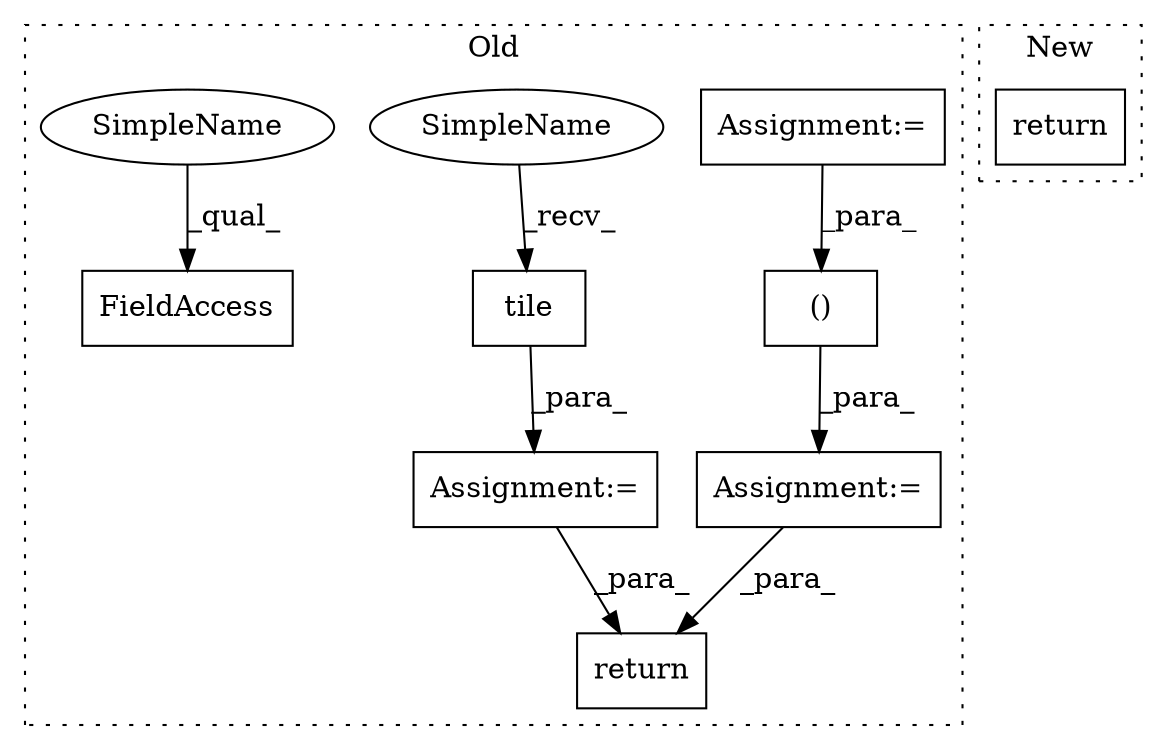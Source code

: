 digraph G {
subgraph cluster0 {
1 [label="tile" a="32" s="106273,106310" l="5,2" shape="box"];
3 [label="return" a="41" s="106542" l="7" shape="box"];
4 [label="Assignment:=" a="7" s="106261" l="1" shape="box"];
5 [label="()" a="106" s="106206" l="36" shape="box"];
6 [label="Assignment:=" a="7" s="106130" l="1" shape="box"];
7 [label="Assignment:=" a="7" s="105890" l="4" shape="box"];
8 [label="FieldAccess" a="22" s="106488" l="13" shape="box"];
9 [label="SimpleName" a="42" s="106262" l="10" shape="ellipse"];
10 [label="SimpleName" a="42" s="106488" l="10" shape="ellipse"];
label = "Old";
style="dotted";
}
subgraph cluster1 {
2 [label="return" a="41" s="84712" l="7" shape="box"];
label = "New";
style="dotted";
}
1 -> 4 [label="_para_"];
4 -> 3 [label="_para_"];
5 -> 6 [label="_para_"];
6 -> 3 [label="_para_"];
7 -> 5 [label="_para_"];
9 -> 1 [label="_recv_"];
10 -> 8 [label="_qual_"];
}